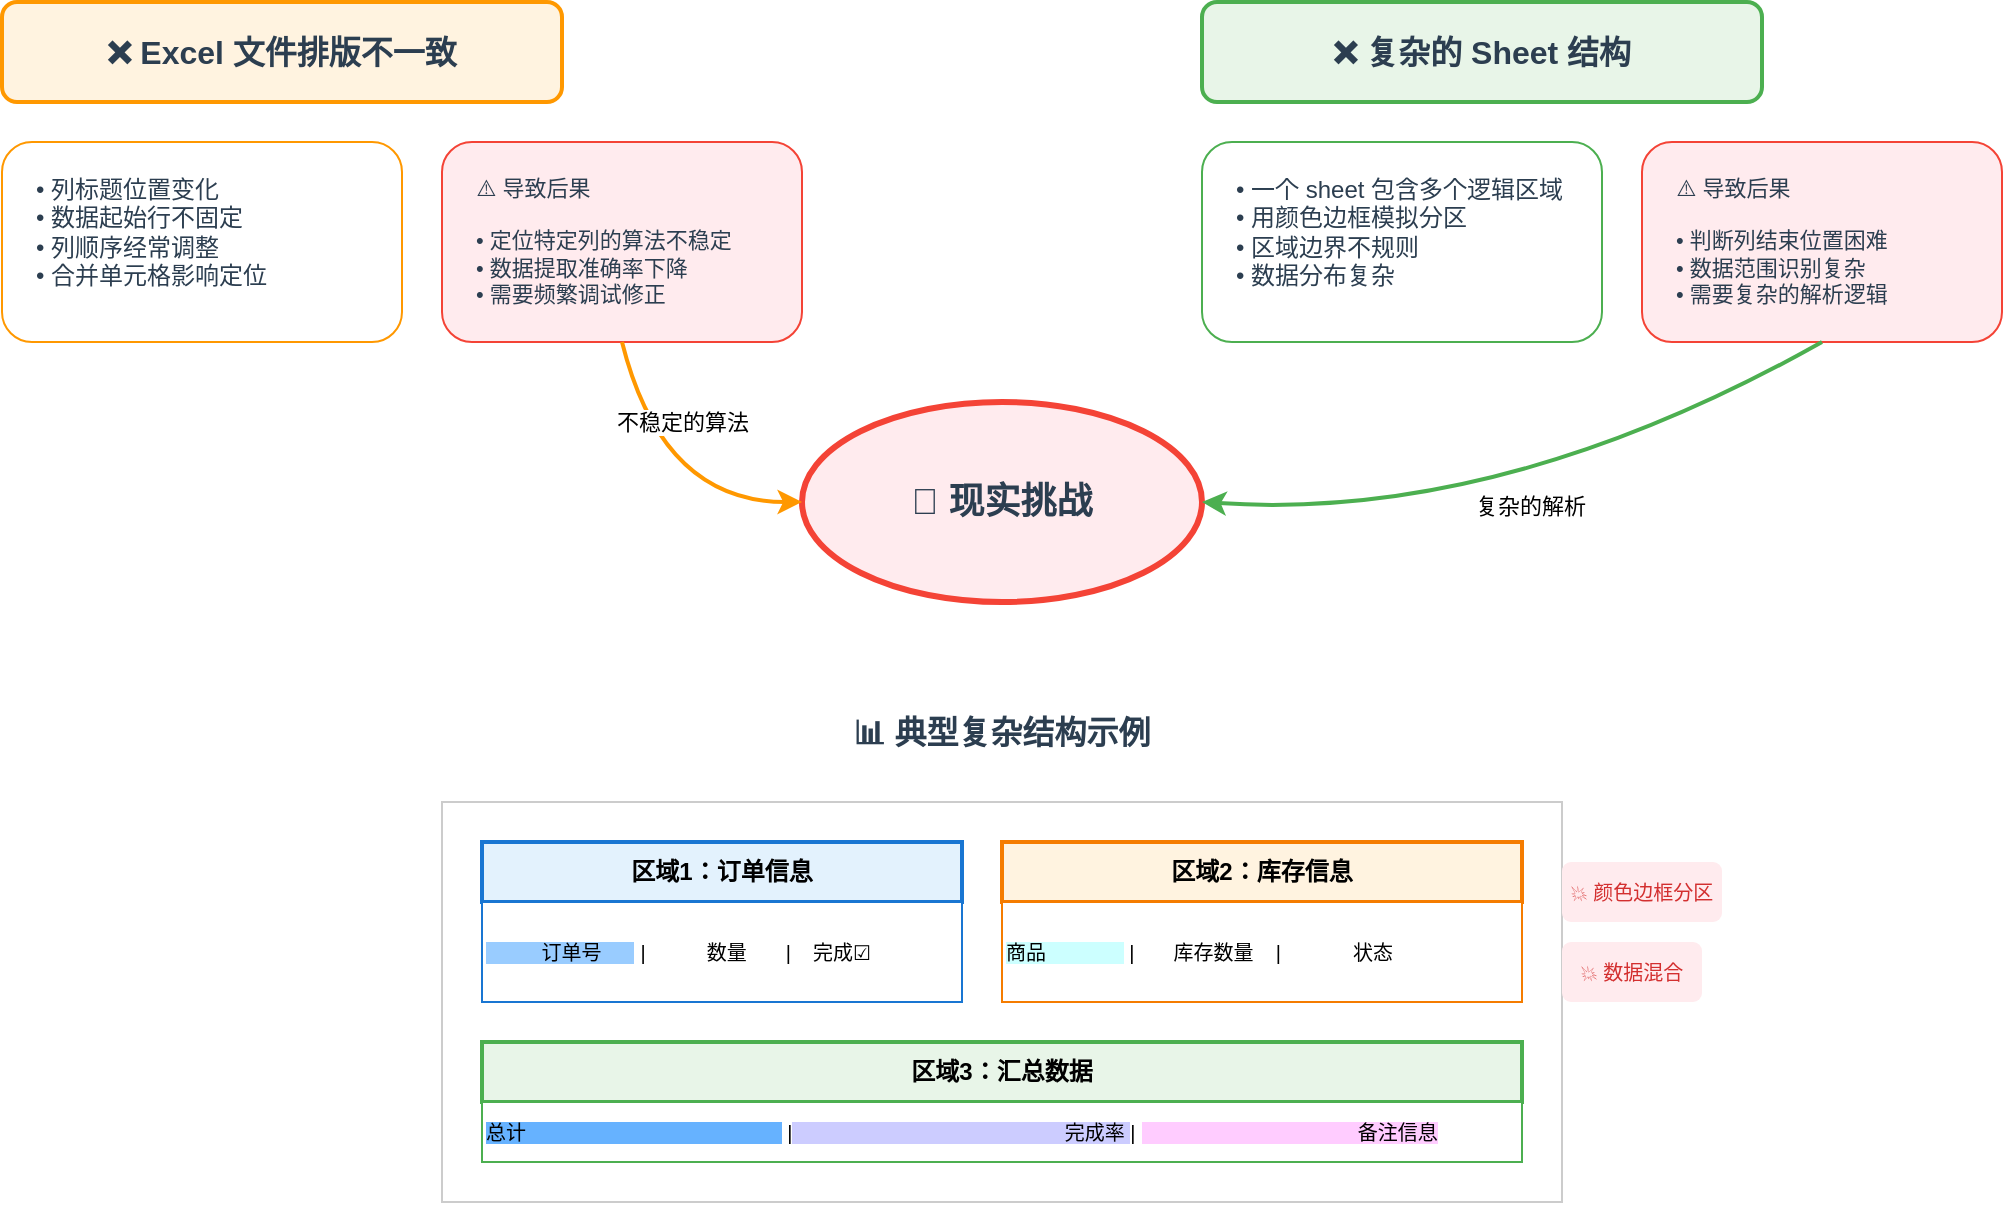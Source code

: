 <mxfile>
    <diagram name="Excel处理现实问题" id="excel-real-problems">
        <mxGraphModel dx="1019" dy="532" grid="1" gridSize="10" guides="1" tooltips="1" connect="1" arrows="1" fold="1" page="1" pageScale="1" pageWidth="1169" pageHeight="827" math="0" shadow="0">
            <root>
                <mxCell id="0"/>
                <mxCell id="1" parent="0"/>
                <mxCell id="center-problem" value="🚨 现实挑战" style="ellipse;whiteSpace=wrap;html=1;fontSize=18;fontStyle=1;fillColor=#ffebee;strokeColor=#f44336;strokeWidth=3;fontColor=#2c3e50;" parent="1" vertex="1">
                    <mxGeometry x="480" y="350" width="200" height="100" as="geometry"/>
                </mxCell>
                <mxCell id="problem1-title" value="❌ Excel 文件排版不一致" style="rounded=1;whiteSpace=wrap;html=1;fontSize=16;fontStyle=1;fillColor=#fff3e0;strokeColor=#ff9800;strokeWidth=2;fontColor=#2c3e50;align=center;" parent="1" vertex="1">
                    <mxGeometry x="80" y="150" width="280" height="50" as="geometry"/>
                </mxCell>
                <mxCell id="problem1-detail" value="• 列标题位置变化&lt;br/&gt;• 数据起始行不固定&lt;br/&gt;• 列顺序经常调整&lt;br/&gt;• 合并单元格影响定位" style="rounded=1;whiteSpace=wrap;html=1;fontSize=12;fillColor=#ffffff;strokeColor=#ff9800;strokeWidth=1;fontColor=#2c3e50;align=left;verticalAlign=top;spacingLeft=15;spacingTop=10;" parent="1" vertex="1">
                    <mxGeometry x="80" y="220" width="200" height="100" as="geometry"/>
                </mxCell>
                <mxCell id="problem1-impact" value="⚠️ 导致后果&lt;br/&gt;&lt;br/&gt;• 定位特定列的算法不稳定&lt;br/&gt;• 数据提取准确率下降&lt;br/&gt;• 需要频繁调试修正" style="rounded=1;whiteSpace=wrap;html=1;fontSize=11;fillColor=#ffebee;strokeColor=#f44336;strokeWidth=1;fontColor=#2c3e50;align=left;verticalAlign=top;spacingLeft=15;spacingTop=10;" parent="1" vertex="1">
                    <mxGeometry x="300" y="220" width="180" height="100" as="geometry"/>
                </mxCell>
                <mxCell id="problem2-title" value="❌ 复杂的 Sheet 结构" style="rounded=1;whiteSpace=wrap;html=1;fontSize=16;fontStyle=1;fillColor=#e8f5e8;strokeColor=#4caf50;strokeWidth=2;fontColor=#2c3e50;align=center;" parent="1" vertex="1">
                    <mxGeometry x="680" y="150" width="280" height="50" as="geometry"/>
                </mxCell>
                <mxCell id="problem2-detail" value="• 一个 sheet 包含多个逻辑区域&lt;br/&gt;• 用颜色边框模拟分区&lt;br/&gt;• 区域边界不规则&lt;br/&gt;• 数据分布复杂" style="rounded=1;whiteSpace=wrap;html=1;fontSize=12;fillColor=#ffffff;strokeColor=#4caf50;strokeWidth=1;fontColor=#2c3e50;align=left;verticalAlign=top;spacingLeft=15;spacingTop=10;" parent="1" vertex="1">
                    <mxGeometry x="680" y="220" width="200" height="100" as="geometry"/>
                </mxCell>
                <mxCell id="problem2-impact" value="⚠️ 导致后果&lt;br/&gt;&lt;br/&gt;• 判断列结束位置困难&lt;br/&gt;• 数据范围识别复杂&lt;br/&gt;• 需要复杂的解析逻辑" style="rounded=1;whiteSpace=wrap;html=1;fontSize=11;fillColor=#ffebee;strokeColor=#f44336;strokeWidth=1;fontColor=#2c3e50;align=left;verticalAlign=top;spacingLeft=15;spacingTop=10;" parent="1" vertex="1">
                    <mxGeometry x="900" y="220" width="180" height="100" as="geometry"/>
                </mxCell>
                <mxCell id="example-title" value="📊 典型复杂结构示例" style="text;html=1;strokeColor=none;fillColor=none;align=center;verticalAlign=middle;whiteSpace=wrap;rounded=0;fontSize=16;fontStyle=1;fontColor=#2c3e50;" parent="1" vertex="1">
                    <mxGeometry x="460" y="500" width="240" height="30" as="geometry"/>
                </mxCell>
                <mxCell id="excel-demo" value="" style="rounded=0;whiteSpace=wrap;html=1;strokeColor=#cccccc;fillColor=#ffffff;" parent="1" vertex="1">
                    <mxGeometry x="300" y="550" width="560" height="200" as="geometry"/>
                </mxCell>
                <mxCell id="area1" value="区域1：订单信息" style="rounded=0;whiteSpace=wrap;html=1;fillColor=#e3f2fd;strokeColor=#1976d2;strokeWidth=2;fontSize=12;fontStyle=1;" parent="1" vertex="1">
                    <mxGeometry x="320" y="570" width="240" height="30" as="geometry"/>
                </mxCell>
                <mxCell id="area1-data" value="&lt;span style=&quot;background-color: rgb(153, 204, 255);&quot;&gt;&amp;nbsp; &amp;nbsp; &amp;nbsp; &amp;nbsp; &amp;nbsp; 订单号&amp;nbsp; &amp;nbsp; &amp;nbsp; &lt;/span&gt;&amp;nbsp;|&amp;nbsp; &amp;nbsp; &amp;nbsp; &amp;nbsp; &amp;nbsp; &amp;nbsp;数量&amp;nbsp; &amp;nbsp; &amp;nbsp; &amp;nbsp;|&amp;nbsp; &amp;nbsp; 完成☑" style="rounded=0;whiteSpace=wrap;html=1;fillColor=#ffffff;strokeColor=#1976d2;fontSize=10;align=left;" parent="1" vertex="1">
                    <mxGeometry x="320" y="600" width="240" height="50" as="geometry"/>
                </mxCell>
                <mxCell id="area2" value="区域2：库存信息" style="rounded=0;whiteSpace=wrap;html=1;fillColor=#fff3e0;strokeColor=#f57c00;strokeWidth=2;fontSize=12;fontStyle=1;" parent="1" vertex="1">
                    <mxGeometry x="580" y="570" width="260" height="30" as="geometry"/>
                </mxCell>
                <mxCell id="area2-data" value="&lt;span style=&quot;background-color: rgb(204, 255, 255);&quot;&gt;商品&amp;nbsp; &amp;nbsp; &amp;nbsp; &amp;nbsp; &amp;nbsp; &amp;nbsp; &amp;nbsp; &lt;/span&gt;&amp;nbsp;|&amp;nbsp; &amp;nbsp; &amp;nbsp; &amp;nbsp;库存数量&amp;nbsp; &amp;nbsp; |&amp;nbsp; &amp;nbsp; &amp;nbsp; &amp;nbsp; &amp;nbsp; &amp;nbsp; &amp;nbsp;状态" style="rounded=0;whiteSpace=wrap;html=1;fillColor=#ffffff;strokeColor=#f57c00;fontSize=10;align=left;" parent="1" vertex="1">
                    <mxGeometry x="580" y="600" width="260" height="50" as="geometry"/>
                </mxCell>
                <mxCell id="area3" value="区域3：汇总数据" style="rounded=0;whiteSpace=wrap;html=1;fillColor=#e8f5e8;strokeColor=#4caf50;strokeWidth=2;fontSize=12;fontStyle=1;" parent="1" vertex="1">
                    <mxGeometry x="320" y="670" width="520" height="30" as="geometry"/>
                </mxCell>
                <mxCell id="area3-data" value="&lt;span style=&quot;background-color: rgb(102, 178, 255);&quot;&gt;总计&amp;nbsp; &amp;nbsp; &amp;nbsp; &amp;nbsp; &amp;nbsp; &amp;nbsp; &amp;nbsp; &amp;nbsp; &amp;nbsp; &amp;nbsp; &amp;nbsp; &amp;nbsp; &amp;nbsp; &amp;nbsp; &amp;nbsp; &amp;nbsp; &amp;nbsp; &amp;nbsp; &amp;nbsp; &amp;nbsp; &amp;nbsp; &amp;nbsp; &amp;nbsp; &lt;/span&gt;&amp;nbsp;|&lt;span style=&quot;background-color: rgb(204, 204, 255);&quot;&gt;&amp;nbsp; &amp;nbsp; &amp;nbsp; &amp;nbsp; &amp;nbsp; &amp;nbsp; &amp;nbsp; &amp;nbsp; &amp;nbsp; &amp;nbsp; &amp;nbsp; &amp;nbsp; &amp;nbsp; &amp;nbsp; &amp;nbsp; &amp;nbsp; &amp;nbsp; &amp;nbsp; &amp;nbsp; &amp;nbsp; &amp;nbsp; &amp;nbsp; &amp;nbsp; &amp;nbsp; &amp;nbsp;完成率 &lt;/span&gt;|&amp;nbsp;&lt;span style=&quot;background-color: rgb(255, 204, 255);&quot;&gt; &amp;nbsp; &amp;nbsp; &amp;nbsp; &amp;nbsp; &amp;nbsp; &amp;nbsp; &amp;nbsp; &amp;nbsp; &amp;nbsp; &amp;nbsp; &amp;nbsp; &amp;nbsp; &amp;nbsp; &amp;nbsp; &amp;nbsp; &amp;nbsp; &amp;nbsp; &amp;nbsp; &amp;nbsp; 备注信息&lt;/span&gt;" style="rounded=0;whiteSpace=wrap;html=1;fillColor=#ffffff;strokeColor=#4caf50;fontSize=10;align=left;" parent="1" vertex="1">
                    <mxGeometry x="320" y="700" width="520" height="30" as="geometry"/>
                </mxCell>
                <mxCell id="arrow1" value="不稳定的算法" style="endArrow=classic;html=1;rounded=0;strokeColor=#ff9800;strokeWidth=2;curved=1;exitX=0.5;exitY=1;exitDx=0;exitDy=0;entryX=0;entryY=0.5;entryDx=0;entryDy=0;" parent="1" source="problem1-impact" target="center-problem" edge="1">
                    <mxGeometry x="-0.396" y="19" width="50" height="50" relative="1" as="geometry">
                        <mxPoint x="400" y="400" as="sourcePoint"/>
                        <mxPoint x="450" y="350" as="targetPoint"/>
                        <Array as="points">
                            <mxPoint x="410" y="400"/>
                        </Array>
                        <mxPoint as="offset"/>
                    </mxGeometry>
                </mxCell>
                <mxCell id="arrow2" value="复杂的解析" style="endArrow=classic;html=1;rounded=0;strokeColor=#4caf50;strokeWidth=2;curved=1;exitX=0.5;exitY=1;exitDx=0;exitDy=0;entryX=1;entryY=0.5;entryDx=0;entryDy=0;" parent="1" source="problem2-impact" target="center-problem" edge="1">
                    <mxGeometry width="50" height="50" relative="1" as="geometry">
                        <mxPoint x="750" y="400" as="sourcePoint"/>
                        <mxPoint x="800" y="350" as="targetPoint"/>
                        <Array as="points">
                            <mxPoint x="830" y="410"/>
                        </Array>
                    </mxGeometry>
                </mxCell>
                <mxCell id="annotation1" value="💥 颜色边框分区" style="text;html=1;strokeColor=none;fillColor=#ffebee;align=center;verticalAlign=middle;whiteSpace=wrap;rounded=1;fontSize=10;fontColor=#d32f2f;" parent="1" vertex="1">
                    <mxGeometry x="860" y="580" width="80" height="30" as="geometry"/>
                </mxCell>
                <mxCell id="annotation2" value="💥 数据混合" style="text;html=1;strokeColor=none;fillColor=#ffebee;align=center;verticalAlign=middle;whiteSpace=wrap;rounded=1;fontSize=10;fontColor=#d32f2f;" parent="1" vertex="1">
                    <mxGeometry x="860" y="620" width="70" height="30" as="geometry"/>
                </mxCell>
            </root>
        </mxGraphModel>
    </diagram>
</mxfile>